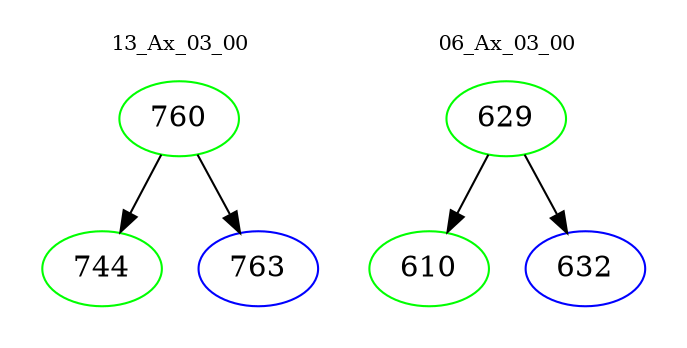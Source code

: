 digraph{
subgraph cluster_0 {
color = white
label = "13_Ax_03_00";
fontsize=10;
T0_760 [label="760", color="green"]
T0_760 -> T0_744 [color="black"]
T0_744 [label="744", color="green"]
T0_760 -> T0_763 [color="black"]
T0_763 [label="763", color="blue"]
}
subgraph cluster_1 {
color = white
label = "06_Ax_03_00";
fontsize=10;
T1_629 [label="629", color="green"]
T1_629 -> T1_610 [color="black"]
T1_610 [label="610", color="green"]
T1_629 -> T1_632 [color="black"]
T1_632 [label="632", color="blue"]
}
}
